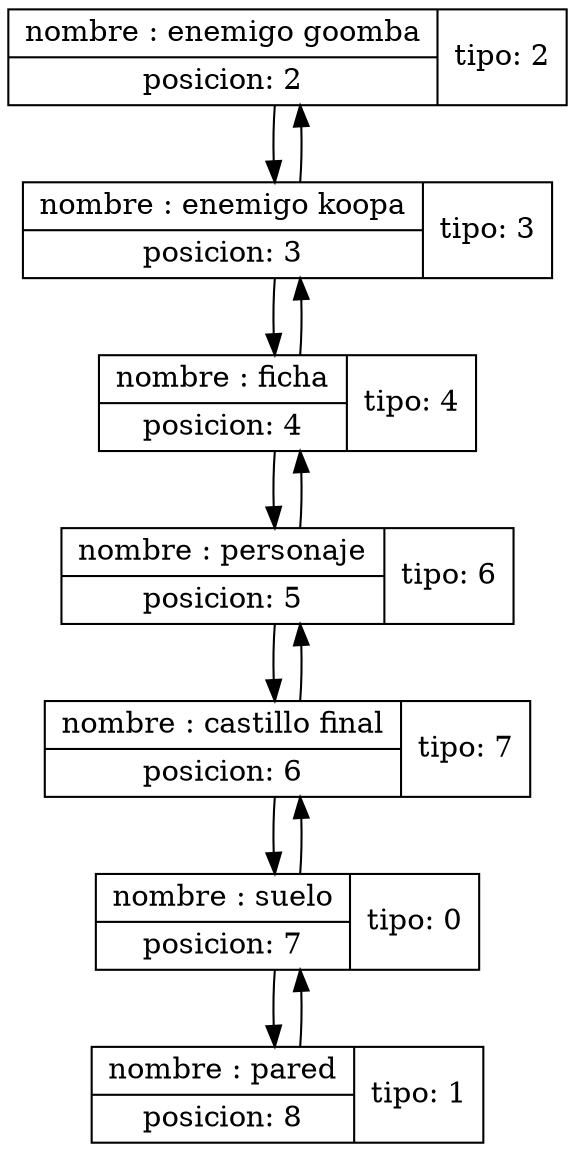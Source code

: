 digraph g { 
nod2 [shape=record , label= " { nombre : enemigo goomba |  posicion: 2 } | { tipo: 2 }  "] ; 
nod3 [shape=record , label= " { nombre : enemigo koopa |  posicion: 3 } | { tipo: 3 }  "] ; 
nod4 [shape=record , label= " { nombre : ficha |  posicion: 4 } | { tipo: 4 }  "] ; 
nod5 [shape=record , label= " { nombre : personaje |  posicion: 5 } | { tipo: 6 }  "] ; 
nod6 [shape=record , label= " { nombre : castillo final |  posicion: 6 } | { tipo: 7 }  "] ; 
nod7 [shape=record , label= " { nombre : suelo |  posicion: 7 } | { tipo: 0 }  "] ; 
nod8 [shape=record , label= " { nombre : pared |  posicion: 8 } | { tipo: 1 }  "] ; 

nod2 -> nod3;
nod3 -> nod4;
nod4 -> nod5;
nod5 -> nod6;
nod6 -> nod7;
nod7 -> nod8;

nod3 -> nod2 ;
nod4 -> nod3 ;
nod5 -> nod4 ;
nod6 -> nod5 ;
nod7 -> nod6 ;
nod8 -> nod7 ;

} 
